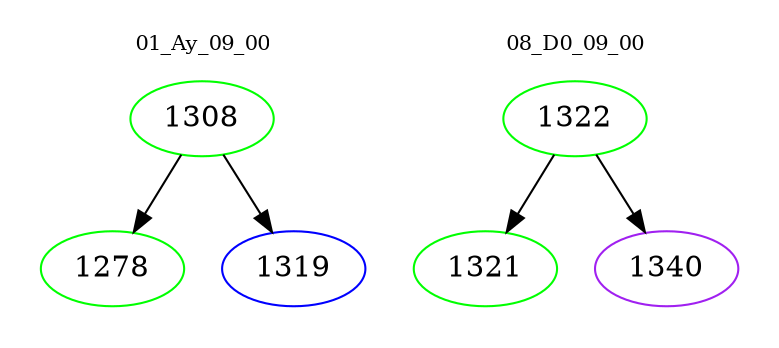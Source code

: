 digraph{
subgraph cluster_0 {
color = white
label = "01_Ay_09_00";
fontsize=10;
T0_1308 [label="1308", color="green"]
T0_1308 -> T0_1278 [color="black"]
T0_1278 [label="1278", color="green"]
T0_1308 -> T0_1319 [color="black"]
T0_1319 [label="1319", color="blue"]
}
subgraph cluster_1 {
color = white
label = "08_D0_09_00";
fontsize=10;
T1_1322 [label="1322", color="green"]
T1_1322 -> T1_1321 [color="black"]
T1_1321 [label="1321", color="green"]
T1_1322 -> T1_1340 [color="black"]
T1_1340 [label="1340", color="purple"]
}
}
